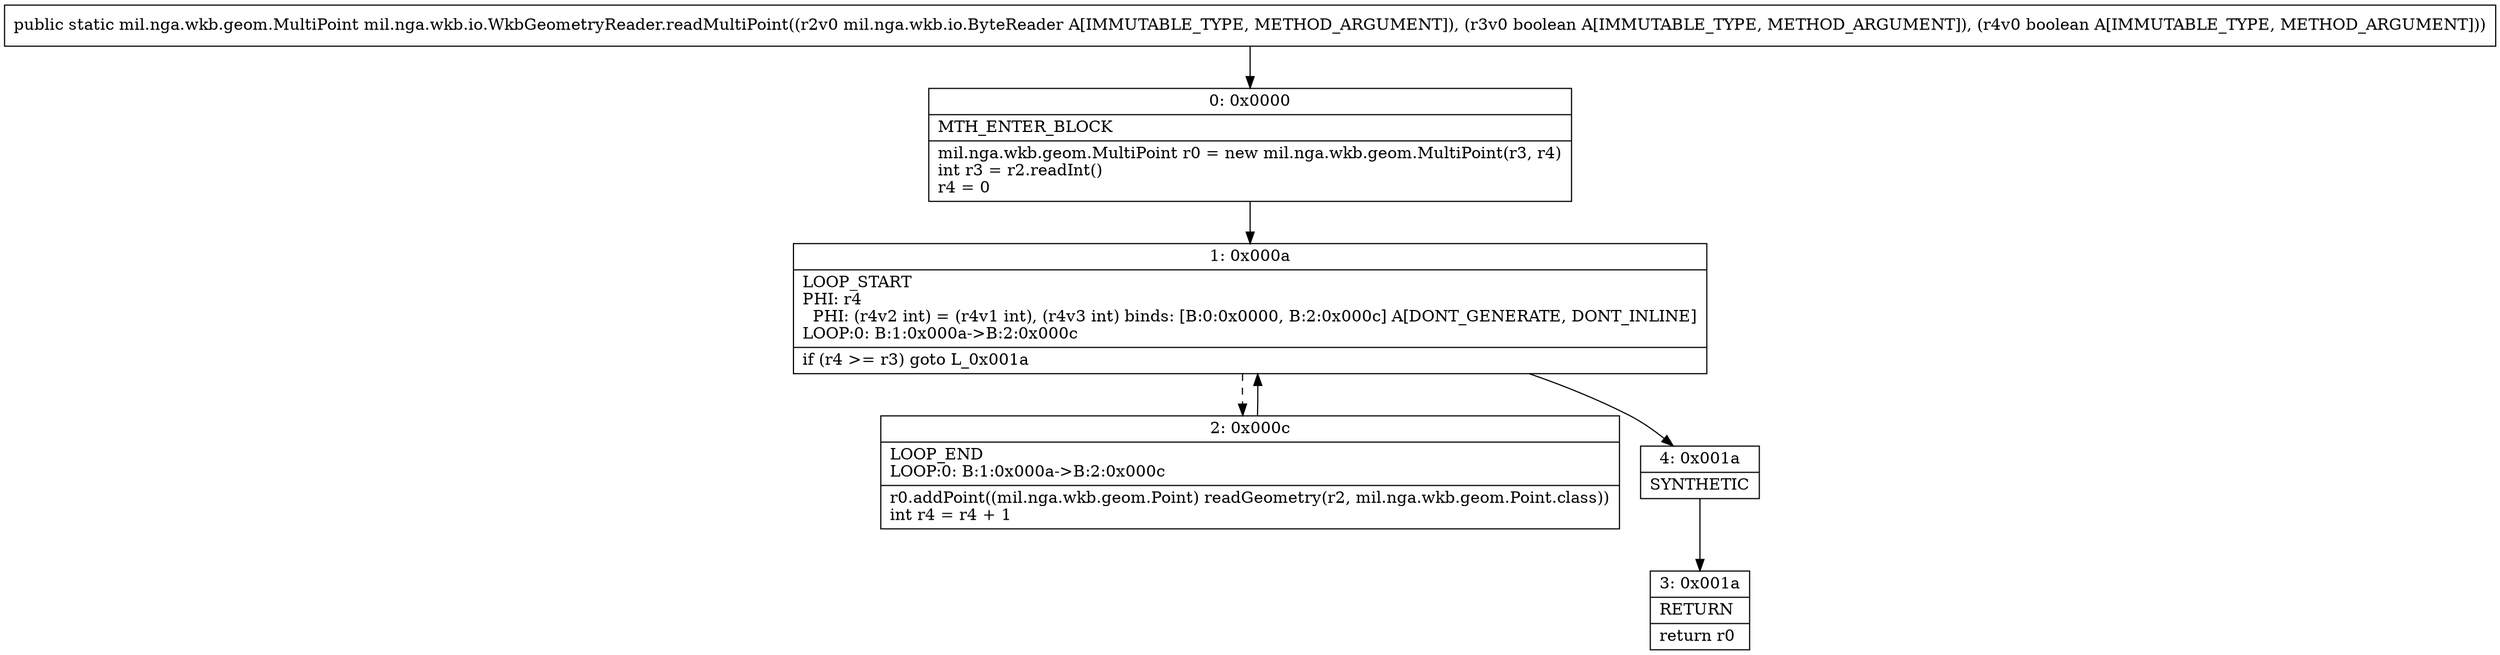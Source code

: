 digraph "CFG formil.nga.wkb.io.WkbGeometryReader.readMultiPoint(Lmil\/nga\/wkb\/io\/ByteReader;ZZ)Lmil\/nga\/wkb\/geom\/MultiPoint;" {
Node_0 [shape=record,label="{0\:\ 0x0000|MTH_ENTER_BLOCK\l|mil.nga.wkb.geom.MultiPoint r0 = new mil.nga.wkb.geom.MultiPoint(r3, r4)\lint r3 = r2.readInt()\lr4 = 0\l}"];
Node_1 [shape=record,label="{1\:\ 0x000a|LOOP_START\lPHI: r4 \l  PHI: (r4v2 int) = (r4v1 int), (r4v3 int) binds: [B:0:0x0000, B:2:0x000c] A[DONT_GENERATE, DONT_INLINE]\lLOOP:0: B:1:0x000a\-\>B:2:0x000c\l|if (r4 \>= r3) goto L_0x001a\l}"];
Node_2 [shape=record,label="{2\:\ 0x000c|LOOP_END\lLOOP:0: B:1:0x000a\-\>B:2:0x000c\l|r0.addPoint((mil.nga.wkb.geom.Point) readGeometry(r2, mil.nga.wkb.geom.Point.class))\lint r4 = r4 + 1\l}"];
Node_3 [shape=record,label="{3\:\ 0x001a|RETURN\l|return r0\l}"];
Node_4 [shape=record,label="{4\:\ 0x001a|SYNTHETIC\l}"];
MethodNode[shape=record,label="{public static mil.nga.wkb.geom.MultiPoint mil.nga.wkb.io.WkbGeometryReader.readMultiPoint((r2v0 mil.nga.wkb.io.ByteReader A[IMMUTABLE_TYPE, METHOD_ARGUMENT]), (r3v0 boolean A[IMMUTABLE_TYPE, METHOD_ARGUMENT]), (r4v0 boolean A[IMMUTABLE_TYPE, METHOD_ARGUMENT])) }"];
MethodNode -> Node_0;
Node_0 -> Node_1;
Node_1 -> Node_2[style=dashed];
Node_1 -> Node_4;
Node_2 -> Node_1;
Node_4 -> Node_3;
}

